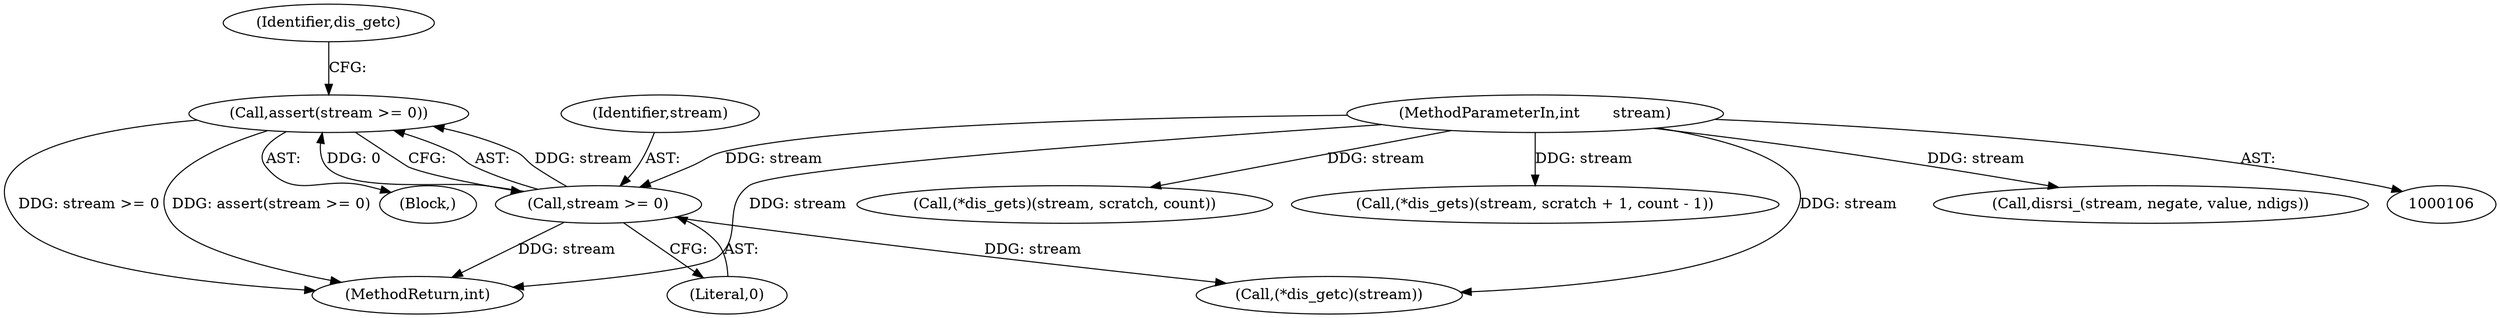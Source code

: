 digraph "0_torque_3ed749263abe3d69fa3626d142a5789dcb5a5684@API" {
"1000127" [label="(Call,assert(stream >= 0))"];
"1000128" [label="(Call,stream >= 0)"];
"1000107" [label="(MethodParameterIn,int       stream)"];
"1000111" [label="(Block,)"];
"1000133" [label="(Identifier,dis_getc)"];
"1000184" [label="(Call,(*dis_gets)(stream, scratch, count))"];
"1000278" [label="(Call,(*dis_gets)(stream, scratch + 1, count - 1))"];
"1000128" [label="(Call,stream >= 0)"];
"1000129" [label="(Identifier,stream)"];
"1000171" [label="(Call,(*dis_getc)(stream))"];
"1000377" [label="(MethodReturn,int)"];
"1000130" [label="(Literal,0)"];
"1000127" [label="(Call,assert(stream >= 0))"];
"1000107" [label="(MethodParameterIn,int       stream)"];
"1000348" [label="(Call,disrsi_(stream, negate, value, ndigs))"];
"1000127" -> "1000111"  [label="AST: "];
"1000127" -> "1000128"  [label="CFG: "];
"1000128" -> "1000127"  [label="AST: "];
"1000133" -> "1000127"  [label="CFG: "];
"1000127" -> "1000377"  [label="DDG: assert(stream >= 0)"];
"1000127" -> "1000377"  [label="DDG: stream >= 0"];
"1000128" -> "1000127"  [label="DDG: stream"];
"1000128" -> "1000127"  [label="DDG: 0"];
"1000128" -> "1000130"  [label="CFG: "];
"1000129" -> "1000128"  [label="AST: "];
"1000130" -> "1000128"  [label="AST: "];
"1000128" -> "1000377"  [label="DDG: stream"];
"1000107" -> "1000128"  [label="DDG: stream"];
"1000128" -> "1000171"  [label="DDG: stream"];
"1000107" -> "1000106"  [label="AST: "];
"1000107" -> "1000377"  [label="DDG: stream"];
"1000107" -> "1000171"  [label="DDG: stream"];
"1000107" -> "1000184"  [label="DDG: stream"];
"1000107" -> "1000278"  [label="DDG: stream"];
"1000107" -> "1000348"  [label="DDG: stream"];
}
